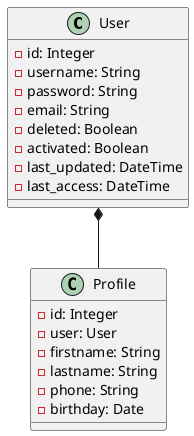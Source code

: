 @startuml Diagramas de Clase User
class User {
    - id: Integer
    - username: String
    - password: String
    - email: String
    - deleted: Boolean
    - activated: Boolean
    - last_updated: DateTime
    - last_access: DateTime
}

class Profile {
    - id: Integer
    - user: User
    - firstname: String
    - lastname: String
    - phone: String
    - birthday: Date
}
User *-- Profile
@enduml